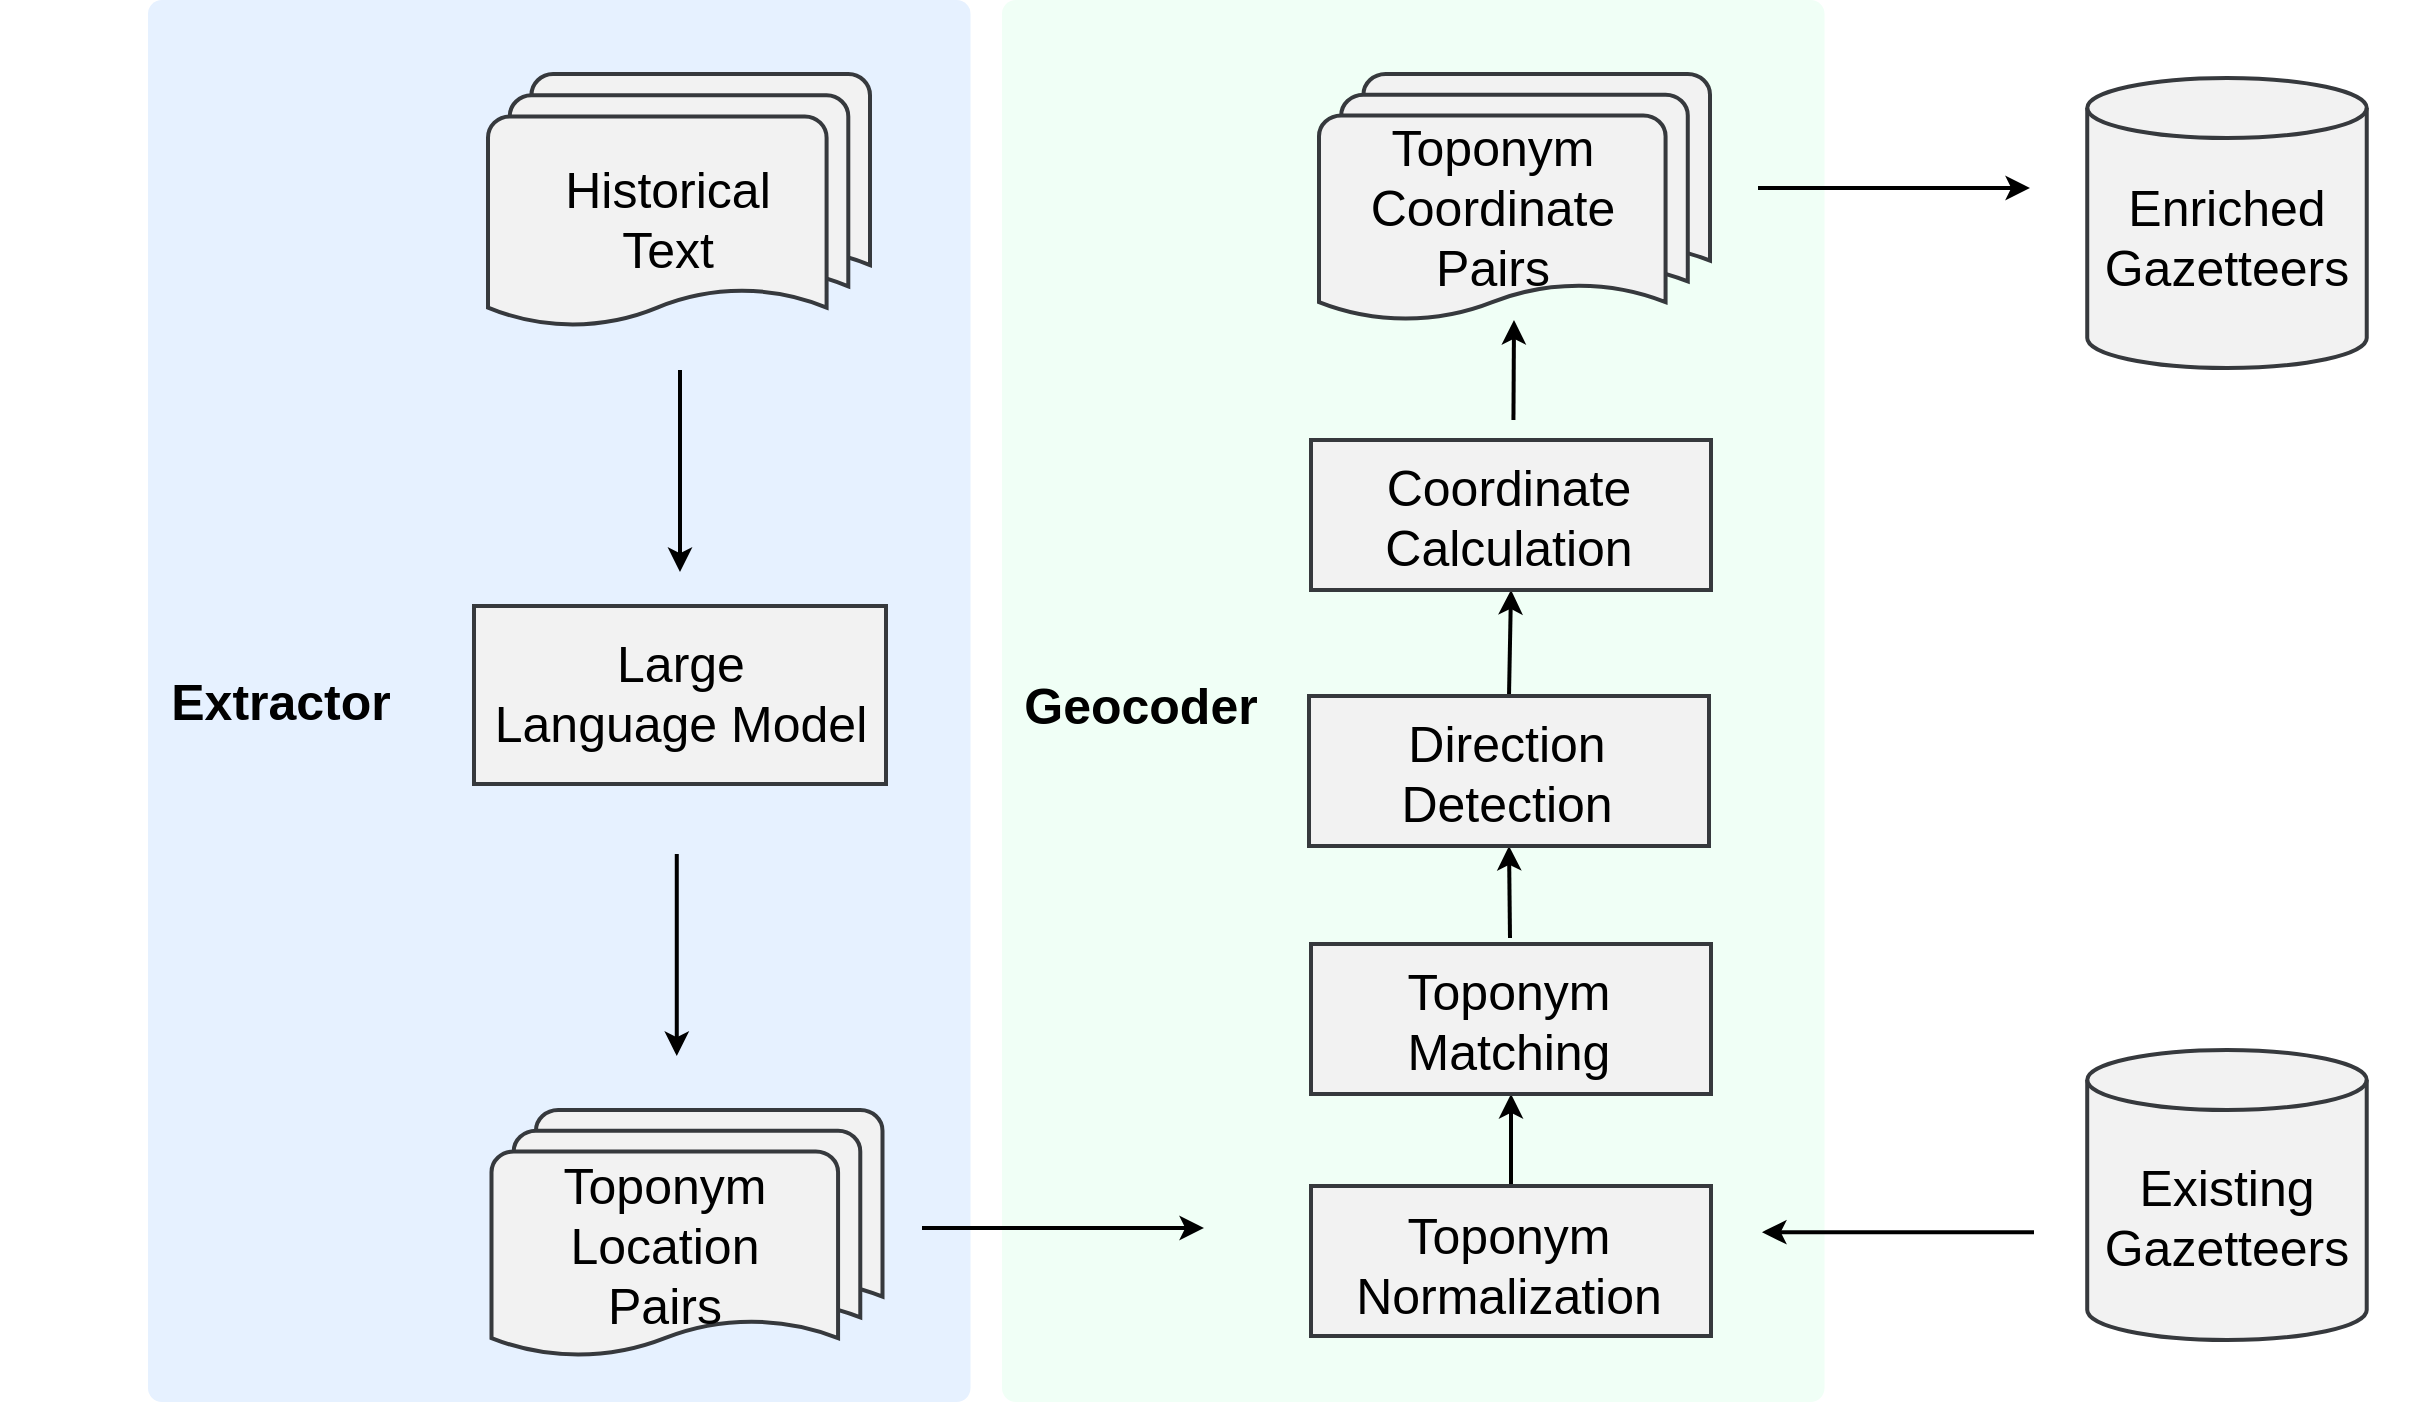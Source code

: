 <mxfile>
    <diagram id="0QctVk-x8brW0fUo9_Ei" name="第 1 页">
        <mxGraphModel dx="7283" dy="753" grid="0" gridSize="10" guides="1" tooltips="1" connect="1" arrows="1" fold="1" page="0" pageScale="1" pageWidth="1169" pageHeight="827" background="#ffffff" math="0" shadow="0">
            <root>
                <mxCell id="0"/>
                <mxCell id="1" parent="0"/>
                <mxCell id="30" value="" style="rounded=1;whiteSpace=wrap;html=1;absoluteArcSize=1;arcSize=14;strokeWidth=2;fontSize=15;fontColor=#000000;fillColor=#F0FFF6;strokeColor=none;" vertex="1" parent="1">
                    <mxGeometry x="-4697" y="698" width="411.25" height="701" as="geometry"/>
                </mxCell>
                <mxCell id="21" value="" style="rounded=1;whiteSpace=wrap;html=1;absoluteArcSize=1;arcSize=14;strokeWidth=2;fontSize=15;fontColor=#000000;fillColor=#E6F1FF;strokeColor=none;" vertex="1" parent="1">
                    <mxGeometry x="-5124" y="698" width="411.25" height="701" as="geometry"/>
                </mxCell>
                <mxCell id="2" value="" style="rounded=0;whiteSpace=wrap;html=1;fillColor=#F2F2F2;strokeColor=#36393d;strokeWidth=2;" vertex="1" parent="1">
                    <mxGeometry x="-4961" y="1001" width="206" height="89" as="geometry"/>
                </mxCell>
                <mxCell id="4" value="" style="shape=cylinder3;whiteSpace=wrap;html=1;boundedLbl=1;backgroundOutline=1;size=15;fillColor=#F2F2F2;strokeColor=#36393d;strokeWidth=2;" vertex="1" parent="1">
                    <mxGeometry x="-4154.39" y="1223" width="139.75" height="145" as="geometry"/>
                </mxCell>
                <mxCell id="12" style="edgeStyle=none;html=1;fontSize=25;fontColor=#000000;strokeColor=#000000;rounded=0;strokeWidth=2;" edge="1" parent="1">
                    <mxGeometry relative="1" as="geometry">
                        <mxPoint x="-4858" y="883" as="sourcePoint"/>
                        <mxPoint x="-4858" y="984" as="targetPoint"/>
                    </mxGeometry>
                </mxCell>
                <mxCell id="9" value="" style="strokeWidth=2;html=1;shape=mxgraph.flowchart.multi-document;whiteSpace=wrap;fontSize=25;fillColor=#F2F2F2;strokeColor=#36393d;" vertex="1" parent="1">
                    <mxGeometry x="-4954" y="735" width="191" height="128" as="geometry"/>
                </mxCell>
                <mxCell id="6" value="Existing&lt;br&gt;Gazetteers" style="text;html=1;fillColor=none;align=center;verticalAlign=middle;whiteSpace=wrap;rounded=0;fontSize=25;strokeWidth=2;fontColor=#000000;" vertex="1" parent="1">
                    <mxGeometry x="-4175.01" y="1279" width="181" height="53" as="geometry"/>
                </mxCell>
                <mxCell id="8" value="Historical &lt;br&gt;Text" style="text;html=1;fillColor=none;align=center;verticalAlign=middle;whiteSpace=wrap;rounded=0;fontSize=25;strokeWidth=2;fontColor=#000000;" vertex="1" parent="1">
                    <mxGeometry x="-4962.5" y="780" width="195.5" height="53" as="geometry"/>
                </mxCell>
                <mxCell id="10" value="Large &lt;br&gt;Language Model" style="text;html=1;fillColor=none;align=center;verticalAlign=middle;whiteSpace=wrap;rounded=0;fontSize=25;strokeWidth=2;fontColor=#000000;" vertex="1" parent="1">
                    <mxGeometry x="-4998.5" y="1017" width="281" height="53" as="geometry"/>
                </mxCell>
                <mxCell id="13" value="Extractor" style="text;html=1;fillColor=none;align=center;verticalAlign=middle;whiteSpace=wrap;rounded=0;fontSize=25;strokeWidth=2;fontColor=#000000;fontStyle=1" vertex="1" parent="1">
                    <mxGeometry x="-5198" y="1021" width="281" height="53" as="geometry"/>
                </mxCell>
                <mxCell id="15" value="Geocoder" style="text;html=1;fillColor=none;align=center;verticalAlign=middle;whiteSpace=wrap;rounded=0;fontSize=25;strokeWidth=2;fontColor=#000000;fontStyle=1" vertex="1" parent="1">
                    <mxGeometry x="-4768" y="1023" width="281" height="53" as="geometry"/>
                </mxCell>
                <mxCell id="16" style="edgeStyle=none;html=1;fontSize=25;fontColor=#000000;strokeColor=#000000;rounded=0;strokeWidth=2;" edge="1" parent="1">
                    <mxGeometry relative="1" as="geometry">
                        <mxPoint x="-4859.61" y="1125.0" as="sourcePoint"/>
                        <mxPoint x="-4859.61" y="1226" as="targetPoint"/>
                    </mxGeometry>
                </mxCell>
                <mxCell id="17" value="" style="shape=cylinder3;whiteSpace=wrap;html=1;boundedLbl=1;backgroundOutline=1;size=15;fillColor=#F2F2F2;strokeColor=#36393d;strokeWidth=2;" vertex="1" parent="1">
                    <mxGeometry x="-4154.38" y="737" width="139.75" height="145" as="geometry"/>
                </mxCell>
                <mxCell id="18" value="Enriched&lt;br&gt;Gazetteers" style="text;html=1;fillColor=none;align=center;verticalAlign=middle;whiteSpace=wrap;rounded=0;fontSize=25;strokeWidth=2;fontColor=#000000;" vertex="1" parent="1">
                    <mxGeometry x="-4175" y="789" width="181" height="53" as="geometry"/>
                </mxCell>
                <mxCell id="20" style="edgeStyle=none;html=1;fontSize=25;fontColor=#000000;strokeColor=#000000;rounded=0;strokeWidth=2;" edge="1" parent="1">
                    <mxGeometry relative="1" as="geometry">
                        <mxPoint x="-4737" y="1312" as="sourcePoint"/>
                        <mxPoint x="-4596" y="1312" as="targetPoint"/>
                    </mxGeometry>
                </mxCell>
                <mxCell id="26" value="" style="strokeWidth=2;html=1;shape=mxgraph.flowchart.multi-document;whiteSpace=wrap;fontSize=25;fillColor=#F2F2F2;strokeColor=#36393d;" vertex="1" parent="1">
                    <mxGeometry x="-4952.25" y="1253" width="195.5" height="125" as="geometry"/>
                </mxCell>
                <mxCell id="27" value="Toponym &lt;br&gt;Location &lt;br&gt;Pairs" style="text;html=1;fillColor=none;align=center;verticalAlign=middle;whiteSpace=wrap;rounded=0;fontSize=25;strokeWidth=2;fontColor=#000000;" vertex="1" parent="1">
                    <mxGeometry x="-4972.75" y="1293" width="215" height="53" as="geometry"/>
                </mxCell>
                <mxCell id="35" value="" style="strokeWidth=2;html=1;shape=mxgraph.flowchart.multi-document;whiteSpace=wrap;fontSize=25;fillColor=#F2F2F2;strokeColor=#36393d;" vertex="1" parent="1">
                    <mxGeometry x="-4538.5" y="735" width="195.5" height="125" as="geometry"/>
                </mxCell>
                <mxCell id="36" value="Toponym&lt;br&gt;Coordinate&lt;br&gt;Pairs" style="text;html=1;fillColor=none;align=center;verticalAlign=middle;whiteSpace=wrap;rounded=0;fontSize=25;strokeWidth=2;fontColor=#000000;" vertex="1" parent="1">
                    <mxGeometry x="-4559" y="774" width="215" height="53" as="geometry"/>
                </mxCell>
                <mxCell id="45" style="edgeStyle=none;rounded=0;html=1;exitX=0.5;exitY=0;exitDx=0;exitDy=0;entryX=0.5;entryY=1;entryDx=0;entryDy=0;strokeColor=#000000;strokeWidth=2;fontSize=22;fontColor=#000000;" edge="1" parent="1" source="37" target="39">
                    <mxGeometry relative="1" as="geometry"/>
                </mxCell>
                <mxCell id="37" value="" style="rounded=0;whiteSpace=wrap;html=1;fillColor=#F2F2F2;strokeColor=#36393d;strokeWidth=2;" vertex="1" parent="1">
                    <mxGeometry x="-4542.5" y="1291" width="200" height="75" as="geometry"/>
                </mxCell>
                <mxCell id="38" value="Toponym&lt;br&gt;Normalization" style="text;html=1;fillColor=none;align=center;verticalAlign=middle;whiteSpace=wrap;rounded=0;fontSize=25;strokeWidth=2;fontColor=#000000;" vertex="1" parent="1">
                    <mxGeometry x="-4534" y="1303" width="181" height="53" as="geometry"/>
                </mxCell>
                <mxCell id="39" value="" style="rounded=0;whiteSpace=wrap;html=1;fillColor=#F2F2F2;strokeColor=#36393d;strokeWidth=2;" vertex="1" parent="1">
                    <mxGeometry x="-4542.5" y="1170" width="200" height="75" as="geometry"/>
                </mxCell>
                <mxCell id="46" style="edgeStyle=none;rounded=0;html=1;entryX=0.5;entryY=1;entryDx=0;entryDy=0;strokeColor=#000000;strokeWidth=2;fontSize=22;fontColor=#000000;" edge="1" parent="1" target="41">
                    <mxGeometry relative="1" as="geometry">
                        <mxPoint x="-4443" y="1167" as="sourcePoint"/>
                    </mxGeometry>
                </mxCell>
                <mxCell id="40" value="Toponym&lt;br&gt;Matching" style="text;html=1;fillColor=none;align=center;verticalAlign=middle;whiteSpace=wrap;rounded=0;fontSize=25;strokeWidth=2;fontColor=#000000;" vertex="1" parent="1">
                    <mxGeometry x="-4534" y="1181" width="181" height="53" as="geometry"/>
                </mxCell>
                <mxCell id="47" style="edgeStyle=none;rounded=0;html=1;exitX=0.5;exitY=0;exitDx=0;exitDy=0;entryX=0.5;entryY=1;entryDx=0;entryDy=0;strokeColor=#000000;strokeWidth=2;fontSize=22;fontColor=#000000;" edge="1" parent="1" source="41" target="43">
                    <mxGeometry relative="1" as="geometry"/>
                </mxCell>
                <mxCell id="41" value="" style="rounded=0;whiteSpace=wrap;html=1;fillColor=#F2F2F2;strokeColor=#36393d;strokeWidth=2;" vertex="1" parent="1">
                    <mxGeometry x="-4543.5" y="1046" width="200" height="75" as="geometry"/>
                </mxCell>
                <mxCell id="42" value="Direction&lt;br&gt;Detection" style="text;html=1;fillColor=none;align=center;verticalAlign=middle;whiteSpace=wrap;rounded=0;fontSize=25;strokeWidth=2;fontColor=#000000;" vertex="1" parent="1">
                    <mxGeometry x="-4535" y="1057" width="181" height="53" as="geometry"/>
                </mxCell>
                <mxCell id="43" value="" style="rounded=0;whiteSpace=wrap;html=1;fillColor=#F2F2F2;strokeColor=#36393d;strokeWidth=2;" vertex="1" parent="1">
                    <mxGeometry x="-4542.5" y="918" width="200" height="75" as="geometry"/>
                </mxCell>
                <mxCell id="44" value="Coordinate&lt;br&gt;Calculation" style="text;html=1;fillColor=none;align=center;verticalAlign=middle;whiteSpace=wrap;rounded=0;fontSize=25;strokeWidth=2;fontColor=#000000;" vertex="1" parent="1">
                    <mxGeometry x="-4534" y="929" width="181" height="53" as="geometry"/>
                </mxCell>
                <mxCell id="49" style="edgeStyle=none;html=1;fontSize=25;fontColor=#000000;strokeColor=#000000;rounded=0;strokeWidth=2;" edge="1" parent="1">
                    <mxGeometry relative="1" as="geometry">
                        <mxPoint x="-4319" y="792" as="sourcePoint"/>
                        <mxPoint x="-4183" y="792" as="targetPoint"/>
                    </mxGeometry>
                </mxCell>
                <mxCell id="51" style="edgeStyle=none;html=1;fontSize=25;fontColor=#000000;strokeColor=#000000;rounded=0;strokeWidth=2;" edge="1" parent="1">
                    <mxGeometry relative="1" as="geometry">
                        <mxPoint x="-4181" y="1314.07" as="sourcePoint"/>
                        <mxPoint x="-4317" y="1314.07" as="targetPoint"/>
                    </mxGeometry>
                </mxCell>
                <mxCell id="55" style="edgeStyle=none;html=1;fontSize=25;fontColor=#000000;strokeColor=#000000;rounded=0;strokeWidth=2;" edge="1" parent="1">
                    <mxGeometry relative="1" as="geometry">
                        <mxPoint x="-4441.28" y="908" as="sourcePoint"/>
                        <mxPoint x="-4441" y="858" as="targetPoint"/>
                    </mxGeometry>
                </mxCell>
            </root>
        </mxGraphModel>
    </diagram>
</mxfile>